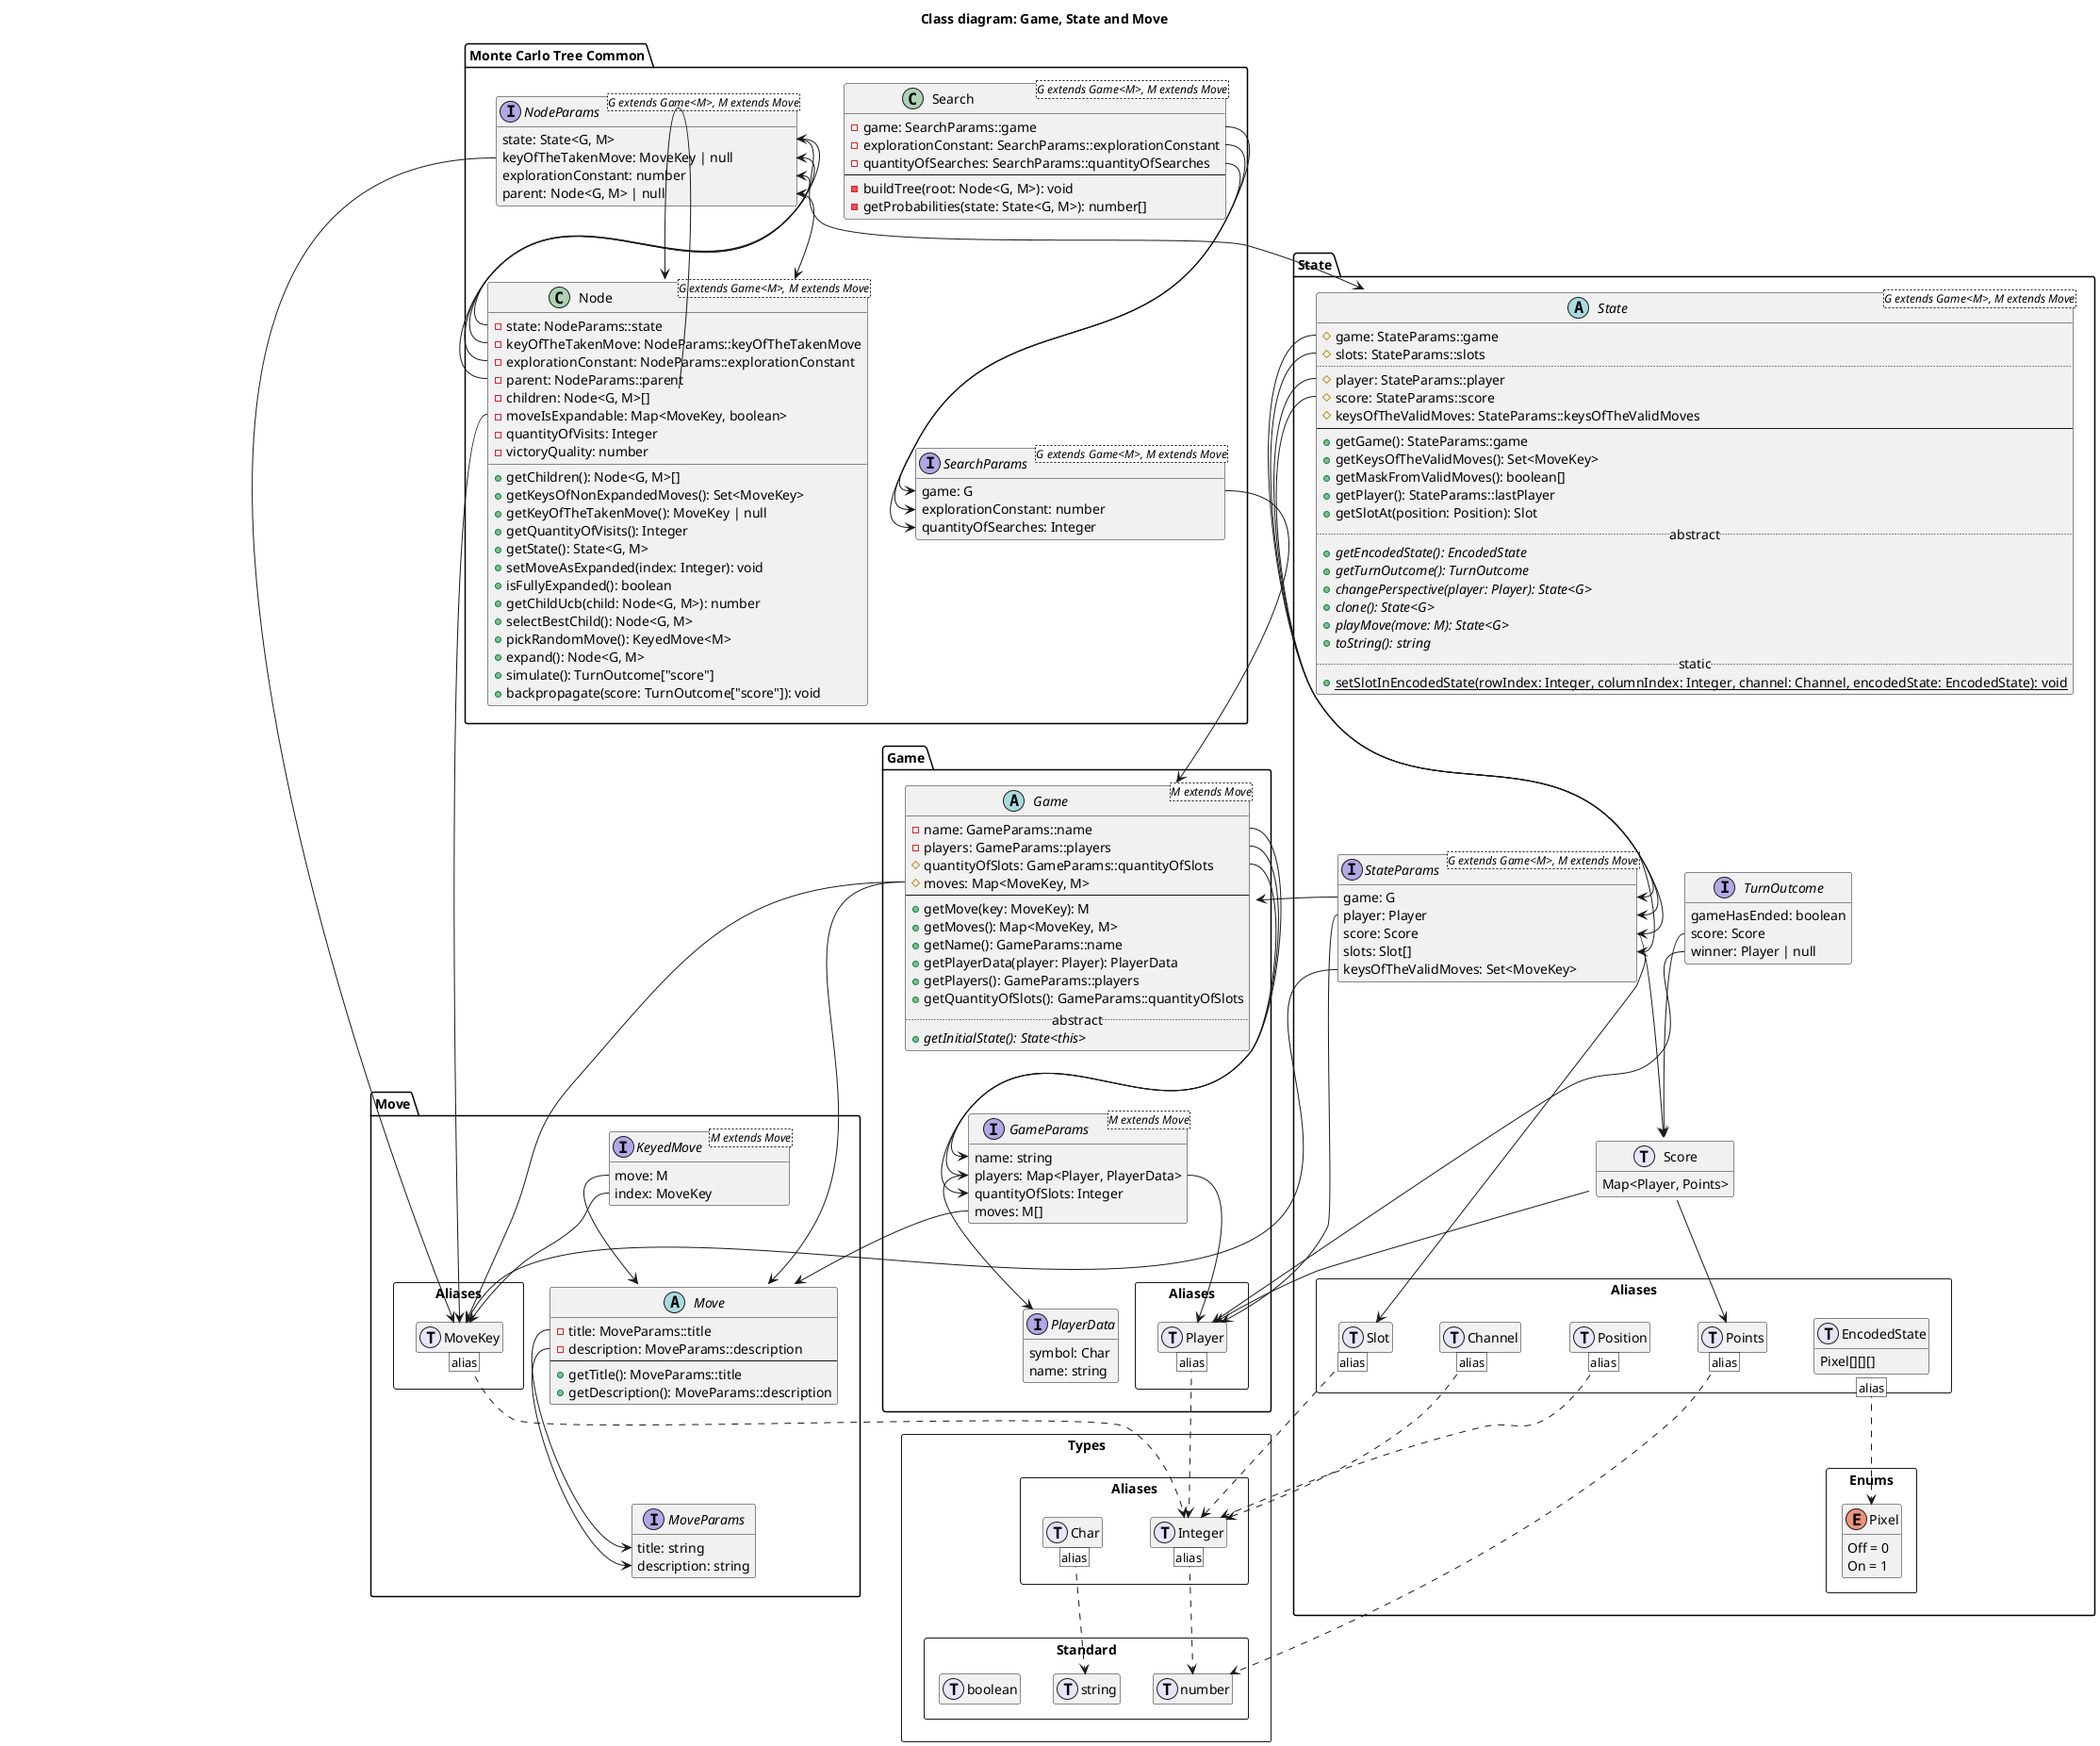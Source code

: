 @startuml class_diagram_base
title Class diagram: Game, State and Move

hide empty members

!function $type($name)
!return "struct " + $name + " << (T,lavender) >>"
!endfunction

!function $type($name, $generics)
!return "struct " + $name + $generics + " << (T,lavender) >>"
!endfunction

!$M = "<M extends Move>"
!$G = "<G extends Game<M>, M extends Move>"

package Types << rectangle >> {

  package Standard << rectangle >>{
    $type(number)
    $type(string)
    $type(boolean)
  }

  package Aliases << rectangle >> {

    $type(Integer)
    Integer [alias] ..> number

    $type(Char)
    Char [alias] ..> string

  }

}

package move_package as "Move" {

    package Aliases << rectangle >> {

    $type(MoveKey)
    MoveKey [alias] ..> Integer

  }

  interface MoveParams {
    title: string
    description: string
  }

  abstract class Move {
    - title: MoveParams::title
    - description: MoveParams::description
    --
    + getTitle(): MoveParams::title
    + getDescription(): MoveParams::description
  }
  Move::title --> MoveParams::title
  Move::description --> MoveParams::description

  interface KeyedMove<M extends Move>  {
    move: M
    index: MoveKey
  }
  KeyedMove::move --> Move
  KeyedMove::index --> MoveKey

}

package game_package as "Game" {

  package Aliases << rectangle >> {

    $type(Player)
    Player [alias] ..> Integer

  }

  interface PlayerData {
    symbol: Char
    name: string
  }

  interface GameParams $M {
    name: string
    players: Map<Player, PlayerData>
    quantityOfSlots: Integer
    moves: M[]
  }
  GameParams::players --> Player
  GameParams::players --> PlayerData
  GameParams::moves --> Move

  abstract class Game $M {
    - name: GameParams::name
    - players: GameParams::players
    # quantityOfSlots: GameParams::quantityOfSlots
    # moves: Map<MoveKey, M>
    --
    + getMove(key: MoveKey): M
    + getMoves(): Map<MoveKey, M>
    + getName(): GameParams::name
    + getPlayerData(player: Player): PlayerData
    + getPlayers(): GameParams::players
    + getQuantityOfSlots(): GameParams::quantityOfSlots
    .. abstract ..
    + {abstract} getInitialState(): State<this>
  }
  Game::name --> GameParams::name
  Game::players --> GameParams::players
  Game::quantityOfSlots --> GameParams::quantityOfSlots
  Game::moves --> MoveKey
  Game::moves --> Move
  
}

package state_package as "State" {

  package Enums << rectangle >> {
    
    enum Pixel {
      Off = 0
      On = 1
    }

  }

  package Aliases << rectangle >> {

    $type(Channel)
    Channel [alias] ..> Integer

    $type(EncodedState) {
      Pixel[][][]
    }
    EncodedState::0 [alias] ..> Pixel

    $type(Points)
    Points [alias] ..> number

    $type(Position)
    Position [alias] ..> Integer

    $type(Slot)
    Slot [alias] ..> Integer

  }

  $type(Score) {
    Map<Player, Points>
  }
  Score::0 --> Player
  Score::0 --> Points

  interface TurnOutcome {
    gameHasEnded: boolean
    score: Score
    winner: Player | null
  }
  TurnOutcome::winner --> Player
  TurnOutcome::score --> Score

  interface StateParams $G {
    game: G
    player: Player
    score: Score
    slots: Slot[]
    keysOfTheValidMoves: Set<MoveKey>
  }
  StateParams::game --> Game
  StateParams::player --> Player
  StateParams::score --> Score
  StateParams::slots --> Slot
  StateParams::keysOfTheValidMoves --> MoveKey

  abstract class State $G {
    # game: StateParams::game
    # slots: StateParams::slots
    ..
    # player: StateParams::player
    # score: StateParams::score
    # keysOfTheValidMoves: StateParams::keysOfTheValidMoves
    --
    + getGame(): StateParams::game
    + getKeysOfTheValidMoves(): Set<MoveKey>
    + getMaskFromValidMoves(): boolean[]
    + getPlayer(): StateParams::lastPlayer
    + getSlotAt(position: Position): Slot
    .. abstract ..
    + {abstract} getEncodedState(): EncodedState
    + {abstract} getTurnOutcome(): TurnOutcome
    + {abstract} changePerspective(player: Player): State<G>
    + {abstract} clone(): State<G>
    + {abstract} playMove(move: M): State<G>
    + {abstract} toString(): string
    .. static ..
    + {static} setSlotInEncodedState(rowIndex: Integer, columnIndex: Integer, channel: Channel, encodedState: EncodedState): void
  }
  State::game --> StateParams::game
  State::slots --> StateParams::slots
  State::player --> StateParams::player
  State::score --> StateParams::score

}

package monte_carlo_tree_common_package as "Monte Carlo Tree Common" {

  interface NodeParams $G {
    state: State<G, M>
    keyOfTheTakenMove: MoveKey | null
    explorationConstant: number
    parent: Node<G, M> | null
  }
  NodeParams::state --> State
  NodeParams::keyOfTheTakenMove --> MoveKey
  NodeParams::parent --> Node

  class Node $G {
    - state: NodeParams::state
    - keyOfTheTakenMove: NodeParams::keyOfTheTakenMove
    - explorationConstant: NodeParams::explorationConstant
    - parent: NodeParams::parent
    - children: Node<G, M>[]
    - moveIsExpandable: Map<MoveKey, boolean>
    - quantityOfVisits: Integer
    - victoryQuality: number
    + getChildren(): Node<G, M>[]
    + getKeysOfNonExpandedMoves(): Set<MoveKey>
    + getKeyOfTheTakenMove(): MoveKey | null
    + getQuantityOfVisits(): Integer
    + getState(): State<G, M>
    + setMoveAsExpanded(index: Integer): void
    + isFullyExpanded(): boolean
    + getChildUcb(child: Node<G, M>): number
    + selectBestChild(): Node<G, M>
    + pickRandomMove(): KeyedMove<M>
    + expand(): Node<G, M>
    + simulate(): TurnOutcome["score"]
    + backpropagate(score: TurnOutcome["score"]): void
  }
  Node::state --> NodeParams::state
  Node::keyOfTheTakenMove --> NodeParams::keyOfTheTakenMove
  Node::explorationConstant --> NodeParams::explorationConstant
  Node::parent --> NodeParams::parent
  Node::children --> Node
  Node::moveIsExpandable --> MoveKey

  interface SearchParams $G {
    game: G
    explorationConstant: number
    quantityOfSearches: Integer
  }
  SearchParams::game --> Game

  class Search $G {
    - game: SearchParams::game
    - explorationConstant: SearchParams::explorationConstant
    - quantityOfSearches: SearchParams::quantityOfSearches
    --
    - buildTree(root: Node<G, M>): void
    - getProbabilities(state: State<G, M>): number[]
  }
  Search::game --> SearchParams::game
  Search::explorationConstant --> SearchParams::explorationConstant
  Search::quantityOfSearches --> SearchParams::quantityOfSearches

}

@enduml
